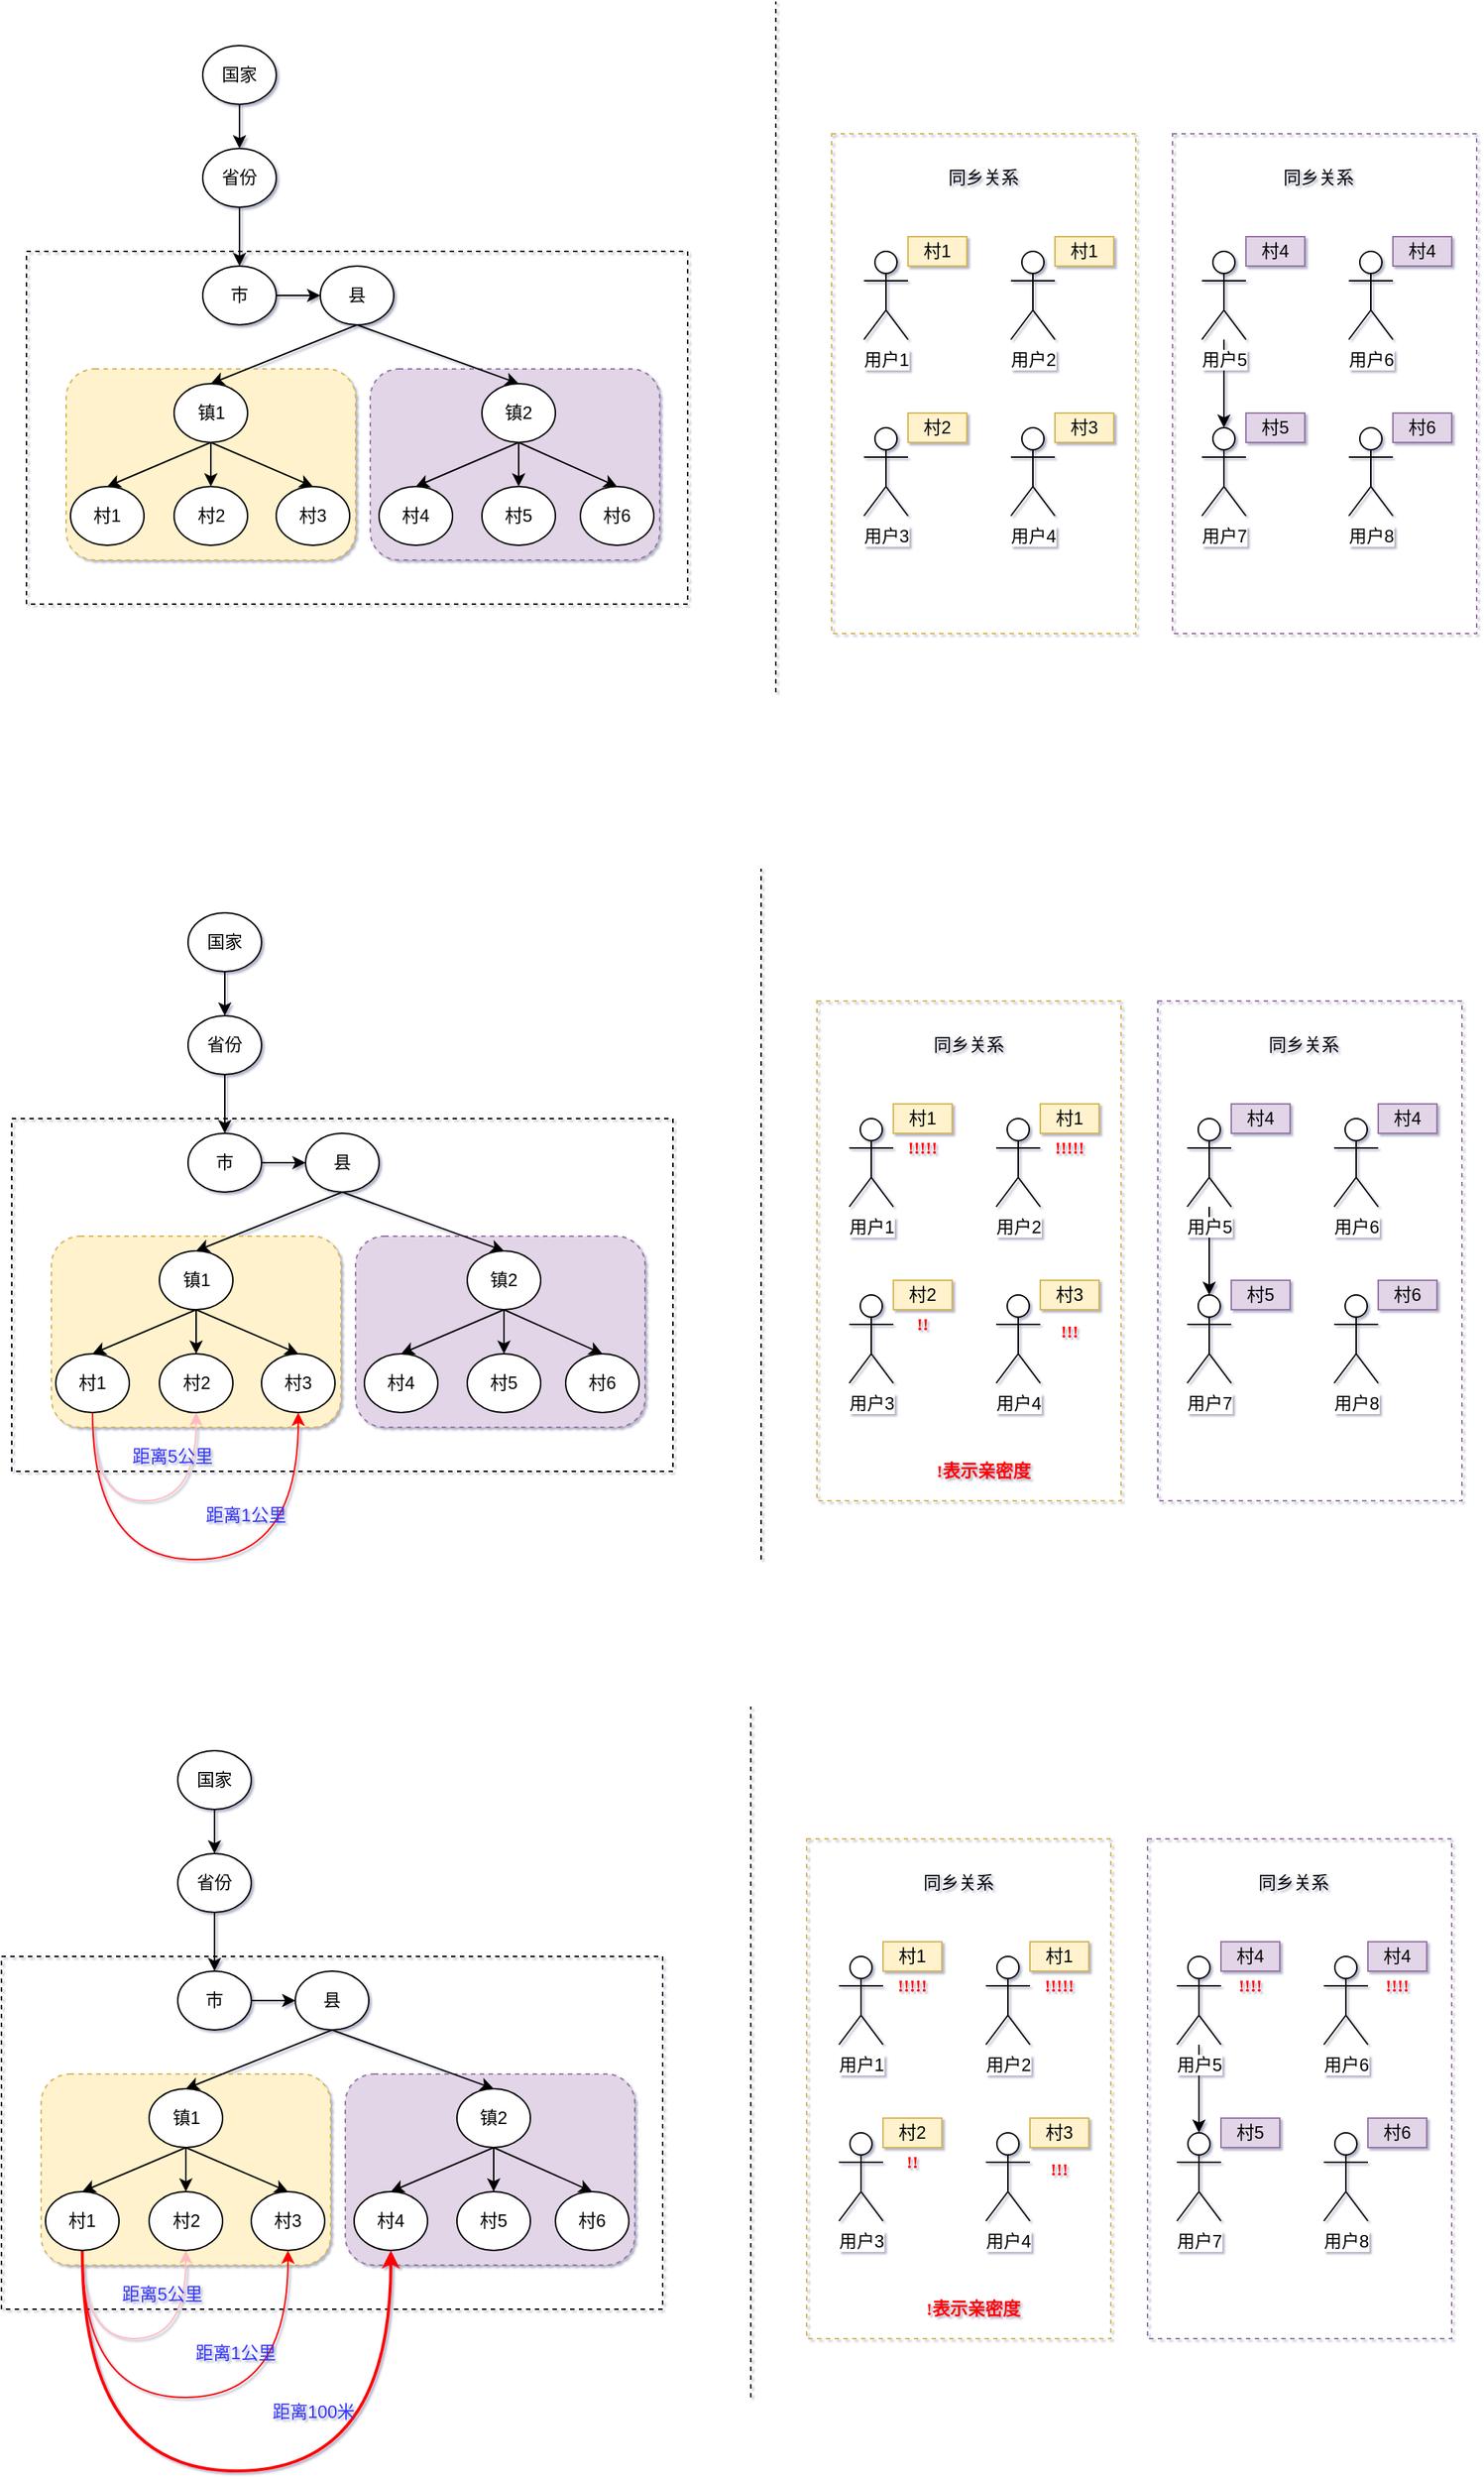 <mxfile version="12.9.7" type="github">
  <diagram id="hRy9wsmwXxr53SdmxjSP" name="第 1 页">
    <mxGraphModel dx="1186" dy="614" grid="1" gridSize="10" guides="1" tooltips="1" connect="1" arrows="1" fold="1" page="1" pageScale="1" pageWidth="3300" pageHeight="4681" math="0" shadow="1">
      <root>
        <mxCell id="0" />
        <mxCell id="1" parent="0" />
        <mxCell id="11CwNS61feHmALq-xR1u-52" value="" style="rounded=0;whiteSpace=wrap;html=1;dashed=1;fillColor=none;strokeColor=#d6b656;" vertex="1" parent="1">
          <mxGeometry x="668" y="200" width="207" height="340" as="geometry" />
        </mxCell>
        <mxCell id="11CwNS61feHmALq-xR1u-32" value="" style="rounded=0;whiteSpace=wrap;html=1;dashed=1;shadow=0;fillColor=none;" vertex="1" parent="1">
          <mxGeometry x="120" y="280" width="450" height="240" as="geometry" />
        </mxCell>
        <mxCell id="11CwNS61feHmALq-xR1u-31" value="" style="rounded=1;whiteSpace=wrap;html=1;dashed=1;fillColor=#e1d5e7;strokeColor=#9673a6;" vertex="1" parent="1">
          <mxGeometry x="354" y="360" width="197" height="130" as="geometry" />
        </mxCell>
        <mxCell id="11CwNS61feHmALq-xR1u-30" value="" style="rounded=1;whiteSpace=wrap;html=1;dashed=1;fillColor=#fff2cc;strokeColor=#d6b656;" vertex="1" parent="1">
          <mxGeometry x="147" y="360" width="197" height="130" as="geometry" />
        </mxCell>
        <mxCell id="11CwNS61feHmALq-xR1u-1" value="国家" style="ellipse;whiteSpace=wrap;html=1;" vertex="1" parent="1">
          <mxGeometry x="240" y="140" width="50" height="40" as="geometry" />
        </mxCell>
        <mxCell id="11CwNS61feHmALq-xR1u-14" style="rounded=0;orthogonalLoop=1;jettySize=auto;html=1;exitX=0.5;exitY=1;exitDx=0;exitDy=0;entryX=0.5;entryY=0;entryDx=0;entryDy=0;" edge="1" parent="1" source="11CwNS61feHmALq-xR1u-2" target="11CwNS61feHmALq-xR1u-4">
          <mxGeometry relative="1" as="geometry" />
        </mxCell>
        <mxCell id="11CwNS61feHmALq-xR1u-2" value="省份" style="ellipse;whiteSpace=wrap;html=1;" vertex="1" parent="1">
          <mxGeometry x="240" y="210" width="50" height="40" as="geometry" />
        </mxCell>
        <mxCell id="11CwNS61feHmALq-xR1u-15" style="edgeStyle=none;rounded=0;orthogonalLoop=1;jettySize=auto;html=1;exitX=1;exitY=0.5;exitDx=0;exitDy=0;" edge="1" parent="1" source="11CwNS61feHmALq-xR1u-4" target="11CwNS61feHmALq-xR1u-6">
          <mxGeometry relative="1" as="geometry" />
        </mxCell>
        <mxCell id="11CwNS61feHmALq-xR1u-4" value="市" style="ellipse;whiteSpace=wrap;html=1;" vertex="1" parent="1">
          <mxGeometry x="240" y="290" width="50" height="40" as="geometry" />
        </mxCell>
        <mxCell id="11CwNS61feHmALq-xR1u-16" style="edgeStyle=none;rounded=0;orthogonalLoop=1;jettySize=auto;html=1;exitX=0.5;exitY=1;exitDx=0;exitDy=0;entryX=0.5;entryY=0;entryDx=0;entryDy=0;" edge="1" parent="1" source="11CwNS61feHmALq-xR1u-6" target="11CwNS61feHmALq-xR1u-8">
          <mxGeometry relative="1" as="geometry" />
        </mxCell>
        <mxCell id="11CwNS61feHmALq-xR1u-17" style="edgeStyle=none;rounded=0;orthogonalLoop=1;jettySize=auto;html=1;exitX=0.5;exitY=1;exitDx=0;exitDy=0;entryX=0.5;entryY=0;entryDx=0;entryDy=0;" edge="1" parent="1" source="11CwNS61feHmALq-xR1u-6" target="11CwNS61feHmALq-xR1u-9">
          <mxGeometry relative="1" as="geometry" />
        </mxCell>
        <mxCell id="11CwNS61feHmALq-xR1u-6" value="县" style="ellipse;whiteSpace=wrap;html=1;" vertex="1" parent="1">
          <mxGeometry x="320" y="290" width="50" height="40" as="geometry" />
        </mxCell>
        <mxCell id="11CwNS61feHmALq-xR1u-18" style="edgeStyle=none;rounded=0;orthogonalLoop=1;jettySize=auto;html=1;exitX=0.5;exitY=1;exitDx=0;exitDy=0;entryX=0.5;entryY=0;entryDx=0;entryDy=0;" edge="1" parent="1" source="11CwNS61feHmALq-xR1u-8" target="11CwNS61feHmALq-xR1u-10">
          <mxGeometry relative="1" as="geometry" />
        </mxCell>
        <mxCell id="11CwNS61feHmALq-xR1u-19" style="edgeStyle=none;rounded=0;orthogonalLoop=1;jettySize=auto;html=1;exitX=0.5;exitY=1;exitDx=0;exitDy=0;entryX=0.5;entryY=0;entryDx=0;entryDy=0;" edge="1" parent="1" source="11CwNS61feHmALq-xR1u-8" target="11CwNS61feHmALq-xR1u-11">
          <mxGeometry relative="1" as="geometry" />
        </mxCell>
        <mxCell id="11CwNS61feHmALq-xR1u-42" style="edgeStyle=none;rounded=0;orthogonalLoop=1;jettySize=auto;html=1;exitX=0.5;exitY=1;exitDx=0;exitDy=0;" edge="1" parent="1" source="11CwNS61feHmALq-xR1u-8" target="11CwNS61feHmALq-xR1u-41">
          <mxGeometry relative="1" as="geometry" />
        </mxCell>
        <mxCell id="11CwNS61feHmALq-xR1u-8" value="镇1" style="ellipse;whiteSpace=wrap;html=1;" vertex="1" parent="1">
          <mxGeometry x="220.5" y="370" width="50" height="40" as="geometry" />
        </mxCell>
        <mxCell id="11CwNS61feHmALq-xR1u-20" style="edgeStyle=none;rounded=0;orthogonalLoop=1;jettySize=auto;html=1;exitX=0.5;exitY=1;exitDx=0;exitDy=0;entryX=0.5;entryY=0;entryDx=0;entryDy=0;" edge="1" parent="1" source="11CwNS61feHmALq-xR1u-9" target="11CwNS61feHmALq-xR1u-12">
          <mxGeometry relative="1" as="geometry" />
        </mxCell>
        <mxCell id="11CwNS61feHmALq-xR1u-24" style="edgeStyle=none;rounded=0;orthogonalLoop=1;jettySize=auto;html=1;exitX=0.5;exitY=1;exitDx=0;exitDy=0;entryX=0.5;entryY=0;entryDx=0;entryDy=0;" edge="1" parent="1" source="11CwNS61feHmALq-xR1u-9" target="11CwNS61feHmALq-xR1u-23">
          <mxGeometry relative="1" as="geometry" />
        </mxCell>
        <mxCell id="11CwNS61feHmALq-xR1u-44" style="edgeStyle=none;rounded=0;orthogonalLoop=1;jettySize=auto;html=1;exitX=0.5;exitY=1;exitDx=0;exitDy=0;" edge="1" parent="1" source="11CwNS61feHmALq-xR1u-9" target="11CwNS61feHmALq-xR1u-43">
          <mxGeometry relative="1" as="geometry" />
        </mxCell>
        <mxCell id="11CwNS61feHmALq-xR1u-9" value="镇2" style="ellipse;whiteSpace=wrap;html=1;" vertex="1" parent="1">
          <mxGeometry x="430" y="370" width="50" height="40" as="geometry" />
        </mxCell>
        <mxCell id="11CwNS61feHmALq-xR1u-10" value="村1" style="ellipse;whiteSpace=wrap;html=1;" vertex="1" parent="1">
          <mxGeometry x="150" y="440" width="50" height="40" as="geometry" />
        </mxCell>
        <mxCell id="11CwNS61feHmALq-xR1u-11" value="村3" style="ellipse;whiteSpace=wrap;html=1;" vertex="1" parent="1">
          <mxGeometry x="290" y="440" width="50" height="40" as="geometry" />
        </mxCell>
        <mxCell id="11CwNS61feHmALq-xR1u-12" value="村4" style="ellipse;whiteSpace=wrap;html=1;" vertex="1" parent="1">
          <mxGeometry x="360" y="440" width="50" height="40" as="geometry" />
        </mxCell>
        <mxCell id="11CwNS61feHmALq-xR1u-13" value="" style="endArrow=classic;html=1;exitX=0.5;exitY=1;exitDx=0;exitDy=0;entryX=0.5;entryY=0;entryDx=0;entryDy=0;" edge="1" parent="1" source="11CwNS61feHmALq-xR1u-1" target="11CwNS61feHmALq-xR1u-2">
          <mxGeometry width="50" height="50" relative="1" as="geometry">
            <mxPoint x="100" y="270" as="sourcePoint" />
            <mxPoint x="150" y="220" as="targetPoint" />
          </mxGeometry>
        </mxCell>
        <mxCell id="11CwNS61feHmALq-xR1u-21" value="" style="endArrow=none;dashed=1;html=1;" edge="1" parent="1">
          <mxGeometry width="50" height="50" relative="1" as="geometry">
            <mxPoint x="630" y="580" as="sourcePoint" />
            <mxPoint x="630" y="110" as="targetPoint" />
          </mxGeometry>
        </mxCell>
        <mxCell id="11CwNS61feHmALq-xR1u-22" value="用户1" style="shape=umlActor;verticalLabelPosition=bottom;labelBackgroundColor=#ffffff;verticalAlign=top;html=1;outlineConnect=0;" vertex="1" parent="1">
          <mxGeometry x="690" y="280" width="30" height="60" as="geometry" />
        </mxCell>
        <mxCell id="11CwNS61feHmALq-xR1u-23" value="村6" style="ellipse;whiteSpace=wrap;html=1;" vertex="1" parent="1">
          <mxGeometry x="497" y="440" width="50" height="40" as="geometry" />
        </mxCell>
        <mxCell id="11CwNS61feHmALq-xR1u-25" value="村1" style="text;html=1;strokeColor=#d6b656;fillColor=#fff2cc;align=center;verticalAlign=middle;whiteSpace=wrap;rounded=0;" vertex="1" parent="1">
          <mxGeometry x="720" y="270" width="40" height="20" as="geometry" />
        </mxCell>
        <mxCell id="11CwNS61feHmALq-xR1u-26" value="用户2" style="shape=umlActor;verticalLabelPosition=bottom;labelBackgroundColor=#ffffff;verticalAlign=top;html=1;outlineConnect=0;" vertex="1" parent="1">
          <mxGeometry x="790" y="280" width="30" height="60" as="geometry" />
        </mxCell>
        <mxCell id="11CwNS61feHmALq-xR1u-27" value="村1" style="text;html=1;strokeColor=#d6b656;fillColor=#fff2cc;align=center;verticalAlign=middle;whiteSpace=wrap;rounded=0;" vertex="1" parent="1">
          <mxGeometry x="820" y="270" width="40" height="20" as="geometry" />
        </mxCell>
        <mxCell id="11CwNS61feHmALq-xR1u-28" value="用户3" style="shape=umlActor;verticalLabelPosition=bottom;labelBackgroundColor=#ffffff;verticalAlign=top;html=1;outlineConnect=0;" vertex="1" parent="1">
          <mxGeometry x="690" y="400" width="30" height="60" as="geometry" />
        </mxCell>
        <mxCell id="11CwNS61feHmALq-xR1u-29" value="村2" style="text;html=1;strokeColor=#d6b656;fillColor=#fff2cc;align=center;verticalAlign=middle;whiteSpace=wrap;rounded=0;" vertex="1" parent="1">
          <mxGeometry x="720" y="390" width="40" height="20" as="geometry" />
        </mxCell>
        <mxCell id="11CwNS61feHmALq-xR1u-50" value="" style="edgeStyle=none;rounded=0;orthogonalLoop=1;jettySize=auto;html=1;" edge="1" parent="1" source="11CwNS61feHmALq-xR1u-33" target="11CwNS61feHmALq-xR1u-37">
          <mxGeometry relative="1" as="geometry" />
        </mxCell>
        <mxCell id="11CwNS61feHmALq-xR1u-33" value="用户5" style="shape=umlActor;verticalLabelPosition=bottom;labelBackgroundColor=#ffffff;verticalAlign=top;html=1;outlineConnect=0;" vertex="1" parent="1">
          <mxGeometry x="920" y="280" width="30" height="60" as="geometry" />
        </mxCell>
        <mxCell id="11CwNS61feHmALq-xR1u-34" value="村4" style="text;html=1;strokeColor=#9673a6;fillColor=#e1d5e7;align=center;verticalAlign=middle;whiteSpace=wrap;rounded=0;" vertex="1" parent="1">
          <mxGeometry x="950" y="270" width="40" height="20" as="geometry" />
        </mxCell>
        <mxCell id="11CwNS61feHmALq-xR1u-35" value="用户6" style="shape=umlActor;verticalLabelPosition=bottom;labelBackgroundColor=#ffffff;verticalAlign=top;html=1;outlineConnect=0;" vertex="1" parent="1">
          <mxGeometry x="1020" y="280" width="30" height="60" as="geometry" />
        </mxCell>
        <mxCell id="11CwNS61feHmALq-xR1u-36" value="村4" style="text;html=1;strokeColor=#9673a6;fillColor=#e1d5e7;align=center;verticalAlign=middle;whiteSpace=wrap;rounded=0;" vertex="1" parent="1">
          <mxGeometry x="1050" y="270" width="40" height="20" as="geometry" />
        </mxCell>
        <mxCell id="11CwNS61feHmALq-xR1u-37" value="用户7" style="shape=umlActor;verticalLabelPosition=bottom;labelBackgroundColor=#ffffff;verticalAlign=top;html=1;outlineConnect=0;" vertex="1" parent="1">
          <mxGeometry x="920" y="400" width="30" height="60" as="geometry" />
        </mxCell>
        <mxCell id="11CwNS61feHmALq-xR1u-38" value="村5" style="text;html=1;strokeColor=#9673a6;fillColor=#e1d5e7;align=center;verticalAlign=middle;whiteSpace=wrap;rounded=0;" vertex="1" parent="1">
          <mxGeometry x="950" y="390" width="40" height="20" as="geometry" />
        </mxCell>
        <mxCell id="11CwNS61feHmALq-xR1u-41" value="村2" style="ellipse;whiteSpace=wrap;html=1;" vertex="1" parent="1">
          <mxGeometry x="220.5" y="440" width="50" height="40" as="geometry" />
        </mxCell>
        <mxCell id="11CwNS61feHmALq-xR1u-43" value="村5" style="ellipse;whiteSpace=wrap;html=1;" vertex="1" parent="1">
          <mxGeometry x="430" y="440" width="50" height="40" as="geometry" />
        </mxCell>
        <mxCell id="11CwNS61feHmALq-xR1u-46" value="用户4" style="shape=umlActor;verticalLabelPosition=bottom;labelBackgroundColor=#ffffff;verticalAlign=top;html=1;outlineConnect=0;" vertex="1" parent="1">
          <mxGeometry x="790" y="400" width="30" height="60" as="geometry" />
        </mxCell>
        <mxCell id="11CwNS61feHmALq-xR1u-47" value="村3" style="text;html=1;strokeColor=#d6b656;fillColor=#fff2cc;align=center;verticalAlign=middle;whiteSpace=wrap;rounded=0;" vertex="1" parent="1">
          <mxGeometry x="820" y="390" width="40" height="20" as="geometry" />
        </mxCell>
        <mxCell id="11CwNS61feHmALq-xR1u-48" value="用户8" style="shape=umlActor;verticalLabelPosition=bottom;labelBackgroundColor=#ffffff;verticalAlign=top;html=1;outlineConnect=0;" vertex="1" parent="1">
          <mxGeometry x="1020" y="400" width="30" height="60" as="geometry" />
        </mxCell>
        <mxCell id="11CwNS61feHmALq-xR1u-49" value="村6" style="text;html=1;strokeColor=#9673a6;fillColor=#e1d5e7;align=center;verticalAlign=middle;whiteSpace=wrap;rounded=0;" vertex="1" parent="1">
          <mxGeometry x="1050" y="390" width="40" height="20" as="geometry" />
        </mxCell>
        <mxCell id="11CwNS61feHmALq-xR1u-53" value="" style="rounded=0;whiteSpace=wrap;html=1;dashed=1;fillColor=none;strokeColor=#9673a6;" vertex="1" parent="1">
          <mxGeometry x="900" y="200" width="207" height="340" as="geometry" />
        </mxCell>
        <mxCell id="11CwNS61feHmALq-xR1u-54" value="同乡关系" style="text;html=1;strokeColor=none;fillColor=none;align=center;verticalAlign=middle;whiteSpace=wrap;rounded=0;shadow=0;dashed=1;" vertex="1" parent="1">
          <mxGeometry x="742.25" y="220" width="58.5" height="20" as="geometry" />
        </mxCell>
        <mxCell id="11CwNS61feHmALq-xR1u-55" value="同乡关系" style="text;html=1;strokeColor=none;fillColor=none;align=center;verticalAlign=middle;whiteSpace=wrap;rounded=0;shadow=0;dashed=1;" vertex="1" parent="1">
          <mxGeometry x="970" y="220" width="58.5" height="20" as="geometry" />
        </mxCell>
        <mxCell id="11CwNS61feHmALq-xR1u-56" value="" style="rounded=0;whiteSpace=wrap;html=1;dashed=1;fillColor=none;strokeColor=#d6b656;" vertex="1" parent="1">
          <mxGeometry x="658" y="790" width="207" height="340" as="geometry" />
        </mxCell>
        <mxCell id="11CwNS61feHmALq-xR1u-57" value="" style="rounded=0;whiteSpace=wrap;html=1;dashed=1;shadow=0;fillColor=none;" vertex="1" parent="1">
          <mxGeometry x="110" y="870" width="450" height="240" as="geometry" />
        </mxCell>
        <mxCell id="11CwNS61feHmALq-xR1u-58" value="" style="rounded=1;whiteSpace=wrap;html=1;dashed=1;fillColor=#e1d5e7;strokeColor=#9673a6;" vertex="1" parent="1">
          <mxGeometry x="344" y="950" width="197" height="130" as="geometry" />
        </mxCell>
        <mxCell id="11CwNS61feHmALq-xR1u-59" value="" style="rounded=1;whiteSpace=wrap;html=1;dashed=1;fillColor=#fff2cc;strokeColor=#d6b656;" vertex="1" parent="1">
          <mxGeometry x="137" y="950" width="197" height="130" as="geometry" />
        </mxCell>
        <mxCell id="11CwNS61feHmALq-xR1u-60" value="国家" style="ellipse;whiteSpace=wrap;html=1;" vertex="1" parent="1">
          <mxGeometry x="230" y="730" width="50" height="40" as="geometry" />
        </mxCell>
        <mxCell id="11CwNS61feHmALq-xR1u-61" style="rounded=0;orthogonalLoop=1;jettySize=auto;html=1;exitX=0.5;exitY=1;exitDx=0;exitDy=0;entryX=0.5;entryY=0;entryDx=0;entryDy=0;" edge="1" parent="1" source="11CwNS61feHmALq-xR1u-62" target="11CwNS61feHmALq-xR1u-64">
          <mxGeometry relative="1" as="geometry" />
        </mxCell>
        <mxCell id="11CwNS61feHmALq-xR1u-62" value="省份" style="ellipse;whiteSpace=wrap;html=1;" vertex="1" parent="1">
          <mxGeometry x="230" y="800" width="50" height="40" as="geometry" />
        </mxCell>
        <mxCell id="11CwNS61feHmALq-xR1u-63" style="edgeStyle=none;rounded=0;orthogonalLoop=1;jettySize=auto;html=1;exitX=1;exitY=0.5;exitDx=0;exitDy=0;" edge="1" parent="1" source="11CwNS61feHmALq-xR1u-64" target="11CwNS61feHmALq-xR1u-67">
          <mxGeometry relative="1" as="geometry" />
        </mxCell>
        <mxCell id="11CwNS61feHmALq-xR1u-64" value="市" style="ellipse;whiteSpace=wrap;html=1;" vertex="1" parent="1">
          <mxGeometry x="230" y="880" width="50" height="40" as="geometry" />
        </mxCell>
        <mxCell id="11CwNS61feHmALq-xR1u-65" style="edgeStyle=none;rounded=0;orthogonalLoop=1;jettySize=auto;html=1;exitX=0.5;exitY=1;exitDx=0;exitDy=0;entryX=0.5;entryY=0;entryDx=0;entryDy=0;" edge="1" parent="1" source="11CwNS61feHmALq-xR1u-67" target="11CwNS61feHmALq-xR1u-71">
          <mxGeometry relative="1" as="geometry" />
        </mxCell>
        <mxCell id="11CwNS61feHmALq-xR1u-66" style="edgeStyle=none;rounded=0;orthogonalLoop=1;jettySize=auto;html=1;exitX=0.5;exitY=1;exitDx=0;exitDy=0;entryX=0.5;entryY=0;entryDx=0;entryDy=0;" edge="1" parent="1" source="11CwNS61feHmALq-xR1u-67" target="11CwNS61feHmALq-xR1u-75">
          <mxGeometry relative="1" as="geometry" />
        </mxCell>
        <mxCell id="11CwNS61feHmALq-xR1u-67" value="县" style="ellipse;whiteSpace=wrap;html=1;" vertex="1" parent="1">
          <mxGeometry x="310" y="880" width="50" height="40" as="geometry" />
        </mxCell>
        <mxCell id="11CwNS61feHmALq-xR1u-68" style="edgeStyle=none;rounded=0;orthogonalLoop=1;jettySize=auto;html=1;exitX=0.5;exitY=1;exitDx=0;exitDy=0;entryX=0.5;entryY=0;entryDx=0;entryDy=0;" edge="1" parent="1" source="11CwNS61feHmALq-xR1u-71" target="11CwNS61feHmALq-xR1u-76">
          <mxGeometry relative="1" as="geometry" />
        </mxCell>
        <mxCell id="11CwNS61feHmALq-xR1u-69" style="edgeStyle=none;rounded=0;orthogonalLoop=1;jettySize=auto;html=1;exitX=0.5;exitY=1;exitDx=0;exitDy=0;entryX=0.5;entryY=0;entryDx=0;entryDy=0;" edge="1" parent="1" source="11CwNS61feHmALq-xR1u-71" target="11CwNS61feHmALq-xR1u-77">
          <mxGeometry relative="1" as="geometry" />
        </mxCell>
        <mxCell id="11CwNS61feHmALq-xR1u-70" style="edgeStyle=none;rounded=0;orthogonalLoop=1;jettySize=auto;html=1;exitX=0.5;exitY=1;exitDx=0;exitDy=0;" edge="1" parent="1" source="11CwNS61feHmALq-xR1u-71" target="11CwNS61feHmALq-xR1u-95">
          <mxGeometry relative="1" as="geometry" />
        </mxCell>
        <mxCell id="11CwNS61feHmALq-xR1u-71" value="镇1" style="ellipse;whiteSpace=wrap;html=1;" vertex="1" parent="1">
          <mxGeometry x="210.5" y="960" width="50" height="40" as="geometry" />
        </mxCell>
        <mxCell id="11CwNS61feHmALq-xR1u-72" style="edgeStyle=none;rounded=0;orthogonalLoop=1;jettySize=auto;html=1;exitX=0.5;exitY=1;exitDx=0;exitDy=0;entryX=0.5;entryY=0;entryDx=0;entryDy=0;" edge="1" parent="1" source="11CwNS61feHmALq-xR1u-75" target="11CwNS61feHmALq-xR1u-78">
          <mxGeometry relative="1" as="geometry" />
        </mxCell>
        <mxCell id="11CwNS61feHmALq-xR1u-73" style="edgeStyle=none;rounded=0;orthogonalLoop=1;jettySize=auto;html=1;exitX=0.5;exitY=1;exitDx=0;exitDy=0;entryX=0.5;entryY=0;entryDx=0;entryDy=0;" edge="1" parent="1" source="11CwNS61feHmALq-xR1u-75" target="11CwNS61feHmALq-xR1u-82">
          <mxGeometry relative="1" as="geometry" />
        </mxCell>
        <mxCell id="11CwNS61feHmALq-xR1u-74" style="edgeStyle=none;rounded=0;orthogonalLoop=1;jettySize=auto;html=1;exitX=0.5;exitY=1;exitDx=0;exitDy=0;" edge="1" parent="1" source="11CwNS61feHmALq-xR1u-75" target="11CwNS61feHmALq-xR1u-96">
          <mxGeometry relative="1" as="geometry" />
        </mxCell>
        <mxCell id="11CwNS61feHmALq-xR1u-75" value="镇2" style="ellipse;whiteSpace=wrap;html=1;" vertex="1" parent="1">
          <mxGeometry x="420" y="960" width="50" height="40" as="geometry" />
        </mxCell>
        <mxCell id="11CwNS61feHmALq-xR1u-105" style="edgeStyle=orthogonalEdgeStyle;rounded=0;orthogonalLoop=1;jettySize=auto;html=1;exitX=0.5;exitY=1;exitDx=0;exitDy=0;entryX=0.5;entryY=1;entryDx=0;entryDy=0;curved=1;strokeColor=#FFBAC1;" edge="1" parent="1" source="11CwNS61feHmALq-xR1u-76" target="11CwNS61feHmALq-xR1u-95">
          <mxGeometry relative="1" as="geometry">
            <Array as="points">
              <mxPoint x="165" y="1130" />
              <mxPoint x="236" y="1130" />
            </Array>
          </mxGeometry>
        </mxCell>
        <mxCell id="11CwNS61feHmALq-xR1u-107" style="edgeStyle=orthogonalEdgeStyle;curved=1;rounded=0;orthogonalLoop=1;jettySize=auto;html=1;exitX=0.5;exitY=1;exitDx=0;exitDy=0;entryX=0.5;entryY=1;entryDx=0;entryDy=0;strokeColor=#FF0000;fontColor=#FF0000;" edge="1" parent="1" source="11CwNS61feHmALq-xR1u-76" target="11CwNS61feHmALq-xR1u-77">
          <mxGeometry relative="1" as="geometry">
            <Array as="points">
              <mxPoint x="165" y="1170" />
              <mxPoint x="305" y="1170" />
            </Array>
          </mxGeometry>
        </mxCell>
        <mxCell id="11CwNS61feHmALq-xR1u-76" value="村1" style="ellipse;whiteSpace=wrap;html=1;" vertex="1" parent="1">
          <mxGeometry x="140" y="1030" width="50" height="40" as="geometry" />
        </mxCell>
        <mxCell id="11CwNS61feHmALq-xR1u-77" value="村3" style="ellipse;whiteSpace=wrap;html=1;" vertex="1" parent="1">
          <mxGeometry x="280" y="1030" width="50" height="40" as="geometry" />
        </mxCell>
        <mxCell id="11CwNS61feHmALq-xR1u-78" value="村4" style="ellipse;whiteSpace=wrap;html=1;" vertex="1" parent="1">
          <mxGeometry x="350" y="1030" width="50" height="40" as="geometry" />
        </mxCell>
        <mxCell id="11CwNS61feHmALq-xR1u-79" value="" style="endArrow=classic;html=1;exitX=0.5;exitY=1;exitDx=0;exitDy=0;entryX=0.5;entryY=0;entryDx=0;entryDy=0;" edge="1" parent="1" source="11CwNS61feHmALq-xR1u-60" target="11CwNS61feHmALq-xR1u-62">
          <mxGeometry width="50" height="50" relative="1" as="geometry">
            <mxPoint x="90" y="860" as="sourcePoint" />
            <mxPoint x="140" y="810" as="targetPoint" />
          </mxGeometry>
        </mxCell>
        <mxCell id="11CwNS61feHmALq-xR1u-80" value="" style="endArrow=none;dashed=1;html=1;" edge="1" parent="1">
          <mxGeometry width="50" height="50" relative="1" as="geometry">
            <mxPoint x="620" y="1170" as="sourcePoint" />
            <mxPoint x="620" y="700" as="targetPoint" />
          </mxGeometry>
        </mxCell>
        <mxCell id="11CwNS61feHmALq-xR1u-81" value="用户1" style="shape=umlActor;verticalLabelPosition=bottom;labelBackgroundColor=#ffffff;verticalAlign=top;html=1;outlineConnect=0;" vertex="1" parent="1">
          <mxGeometry x="680" y="870" width="30" height="60" as="geometry" />
        </mxCell>
        <mxCell id="11CwNS61feHmALq-xR1u-82" value="村6" style="ellipse;whiteSpace=wrap;html=1;" vertex="1" parent="1">
          <mxGeometry x="487" y="1030" width="50" height="40" as="geometry" />
        </mxCell>
        <mxCell id="11CwNS61feHmALq-xR1u-83" value="村1" style="text;html=1;strokeColor=#d6b656;fillColor=#fff2cc;align=center;verticalAlign=middle;whiteSpace=wrap;rounded=0;" vertex="1" parent="1">
          <mxGeometry x="710" y="860" width="40" height="20" as="geometry" />
        </mxCell>
        <mxCell id="11CwNS61feHmALq-xR1u-84" value="用户2" style="shape=umlActor;verticalLabelPosition=bottom;labelBackgroundColor=#ffffff;verticalAlign=top;html=1;outlineConnect=0;" vertex="1" parent="1">
          <mxGeometry x="780" y="870" width="30" height="60" as="geometry" />
        </mxCell>
        <mxCell id="11CwNS61feHmALq-xR1u-85" value="村1" style="text;html=1;strokeColor=#d6b656;fillColor=#fff2cc;align=center;verticalAlign=middle;whiteSpace=wrap;rounded=0;" vertex="1" parent="1">
          <mxGeometry x="810" y="860" width="40" height="20" as="geometry" />
        </mxCell>
        <mxCell id="11CwNS61feHmALq-xR1u-86" value="用户3" style="shape=umlActor;verticalLabelPosition=bottom;labelBackgroundColor=#ffffff;verticalAlign=top;html=1;outlineConnect=0;" vertex="1" parent="1">
          <mxGeometry x="680" y="990" width="30" height="60" as="geometry" />
        </mxCell>
        <mxCell id="11CwNS61feHmALq-xR1u-87" value="村2" style="text;html=1;strokeColor=#d6b656;fillColor=#fff2cc;align=center;verticalAlign=middle;whiteSpace=wrap;rounded=0;" vertex="1" parent="1">
          <mxGeometry x="710" y="980" width="40" height="20" as="geometry" />
        </mxCell>
        <mxCell id="11CwNS61feHmALq-xR1u-88" value="" style="edgeStyle=none;rounded=0;orthogonalLoop=1;jettySize=auto;html=1;" edge="1" parent="1" source="11CwNS61feHmALq-xR1u-89" target="11CwNS61feHmALq-xR1u-93">
          <mxGeometry relative="1" as="geometry" />
        </mxCell>
        <mxCell id="11CwNS61feHmALq-xR1u-89" value="用户5" style="shape=umlActor;verticalLabelPosition=bottom;labelBackgroundColor=#ffffff;verticalAlign=top;html=1;outlineConnect=0;" vertex="1" parent="1">
          <mxGeometry x="910" y="870" width="30" height="60" as="geometry" />
        </mxCell>
        <mxCell id="11CwNS61feHmALq-xR1u-90" value="村4" style="text;html=1;strokeColor=#9673a6;fillColor=#e1d5e7;align=center;verticalAlign=middle;whiteSpace=wrap;rounded=0;" vertex="1" parent="1">
          <mxGeometry x="940" y="860" width="40" height="20" as="geometry" />
        </mxCell>
        <mxCell id="11CwNS61feHmALq-xR1u-91" value="用户6" style="shape=umlActor;verticalLabelPosition=bottom;labelBackgroundColor=#ffffff;verticalAlign=top;html=1;outlineConnect=0;" vertex="1" parent="1">
          <mxGeometry x="1010" y="870" width="30" height="60" as="geometry" />
        </mxCell>
        <mxCell id="11CwNS61feHmALq-xR1u-92" value="村4" style="text;html=1;strokeColor=#9673a6;fillColor=#e1d5e7;align=center;verticalAlign=middle;whiteSpace=wrap;rounded=0;" vertex="1" parent="1">
          <mxGeometry x="1040" y="860" width="40" height="20" as="geometry" />
        </mxCell>
        <mxCell id="11CwNS61feHmALq-xR1u-93" value="用户7" style="shape=umlActor;verticalLabelPosition=bottom;labelBackgroundColor=#ffffff;verticalAlign=top;html=1;outlineConnect=0;" vertex="1" parent="1">
          <mxGeometry x="910" y="990" width="30" height="60" as="geometry" />
        </mxCell>
        <mxCell id="11CwNS61feHmALq-xR1u-94" value="村5" style="text;html=1;strokeColor=#9673a6;fillColor=#e1d5e7;align=center;verticalAlign=middle;whiteSpace=wrap;rounded=0;" vertex="1" parent="1">
          <mxGeometry x="940" y="980" width="40" height="20" as="geometry" />
        </mxCell>
        <mxCell id="11CwNS61feHmALq-xR1u-95" value="村2" style="ellipse;whiteSpace=wrap;html=1;" vertex="1" parent="1">
          <mxGeometry x="210.5" y="1030" width="50" height="40" as="geometry" />
        </mxCell>
        <mxCell id="11CwNS61feHmALq-xR1u-96" value="村5" style="ellipse;whiteSpace=wrap;html=1;" vertex="1" parent="1">
          <mxGeometry x="420" y="1030" width="50" height="40" as="geometry" />
        </mxCell>
        <mxCell id="11CwNS61feHmALq-xR1u-97" value="用户4" style="shape=umlActor;verticalLabelPosition=bottom;labelBackgroundColor=#ffffff;verticalAlign=top;html=1;outlineConnect=0;" vertex="1" parent="1">
          <mxGeometry x="780" y="990" width="30" height="60" as="geometry" />
        </mxCell>
        <mxCell id="11CwNS61feHmALq-xR1u-98" value="村3" style="text;html=1;strokeColor=#d6b656;fillColor=#fff2cc;align=center;verticalAlign=middle;whiteSpace=wrap;rounded=0;" vertex="1" parent="1">
          <mxGeometry x="810" y="980" width="40" height="20" as="geometry" />
        </mxCell>
        <mxCell id="11CwNS61feHmALq-xR1u-99" value="用户8" style="shape=umlActor;verticalLabelPosition=bottom;labelBackgroundColor=#ffffff;verticalAlign=top;html=1;outlineConnect=0;" vertex="1" parent="1">
          <mxGeometry x="1010" y="990" width="30" height="60" as="geometry" />
        </mxCell>
        <mxCell id="11CwNS61feHmALq-xR1u-100" value="村6" style="text;html=1;strokeColor=#9673a6;fillColor=#e1d5e7;align=center;verticalAlign=middle;whiteSpace=wrap;rounded=0;" vertex="1" parent="1">
          <mxGeometry x="1040" y="980" width="40" height="20" as="geometry" />
        </mxCell>
        <mxCell id="11CwNS61feHmALq-xR1u-101" value="" style="rounded=0;whiteSpace=wrap;html=1;dashed=1;fillColor=none;strokeColor=#9673a6;" vertex="1" parent="1">
          <mxGeometry x="890" y="790" width="207" height="340" as="geometry" />
        </mxCell>
        <mxCell id="11CwNS61feHmALq-xR1u-102" value="同乡关系" style="text;html=1;strokeColor=none;fillColor=none;align=center;verticalAlign=middle;whiteSpace=wrap;rounded=0;shadow=0;dashed=1;" vertex="1" parent="1">
          <mxGeometry x="732.25" y="810" width="58.5" height="20" as="geometry" />
        </mxCell>
        <mxCell id="11CwNS61feHmALq-xR1u-103" value="同乡关系" style="text;html=1;strokeColor=none;fillColor=none;align=center;verticalAlign=middle;whiteSpace=wrap;rounded=0;shadow=0;dashed=1;" vertex="1" parent="1">
          <mxGeometry x="960" y="810" width="58.5" height="20" as="geometry" />
        </mxCell>
        <mxCell id="11CwNS61feHmALq-xR1u-108" value="距离5公里" style="text;html=1;strokeColor=none;fillColor=none;align=center;verticalAlign=middle;whiteSpace=wrap;rounded=0;shadow=0;dashed=1;fontColor=#3333FF;" vertex="1" parent="1">
          <mxGeometry x="190" y="1090" width="58.5" height="20" as="geometry" />
        </mxCell>
        <mxCell id="11CwNS61feHmALq-xR1u-109" value="距离1公里" style="text;html=1;strokeColor=none;fillColor=none;align=center;verticalAlign=middle;whiteSpace=wrap;rounded=0;shadow=0;dashed=1;fontColor=#3333FF;" vertex="1" parent="1">
          <mxGeometry x="240" y="1130" width="58.5" height="20" as="geometry" />
        </mxCell>
        <mxCell id="11CwNS61feHmALq-xR1u-111" value="!!!!!" style="text;strokeColor=none;fillColor=none;align=center;verticalAlign=middle;whiteSpace=wrap;rounded=0;shadow=0;dashed=1;fontColor=#FF0000;fontFamily=Verdana;fontStyle=1;" vertex="1" parent="1">
          <mxGeometry x="710" y="880" width="40" height="20" as="geometry" />
        </mxCell>
        <mxCell id="11CwNS61feHmALq-xR1u-112" value="!!!!!" style="text;strokeColor=none;fillColor=none;align=center;verticalAlign=middle;whiteSpace=wrap;rounded=0;shadow=0;dashed=1;fontColor=#FF0000;fontFamily=Verdana;fontStyle=1;" vertex="1" parent="1">
          <mxGeometry x="810" y="880" width="40" height="20" as="geometry" />
        </mxCell>
        <mxCell id="11CwNS61feHmALq-xR1u-113" value="!!!" style="text;strokeColor=none;fillColor=none;align=center;verticalAlign=middle;whiteSpace=wrap;rounded=0;shadow=0;dashed=1;fontColor=#FF0000;fontFamily=Verdana;fontStyle=1;" vertex="1" parent="1">
          <mxGeometry x="810" y="1005" width="40" height="20" as="geometry" />
        </mxCell>
        <mxCell id="11CwNS61feHmALq-xR1u-114" value="!!" style="text;strokeColor=none;fillColor=none;align=center;verticalAlign=middle;whiteSpace=wrap;rounded=0;shadow=0;dashed=1;fontColor=#FF0000;fontFamily=Verdana;fontStyle=1;" vertex="1" parent="1">
          <mxGeometry x="710" y="1000" width="40" height="20" as="geometry" />
        </mxCell>
        <mxCell id="11CwNS61feHmALq-xR1u-115" value="!表示亲密度" style="text;strokeColor=none;fillColor=none;align=center;verticalAlign=middle;whiteSpace=wrap;rounded=0;shadow=0;dashed=1;fontColor=#FF0000;fontFamily=Verdana;fontStyle=1;" vertex="1" parent="1">
          <mxGeometry x="701.13" y="1100" width="140.75" height="20" as="geometry" />
        </mxCell>
        <mxCell id="11CwNS61feHmALq-xR1u-116" value="" style="rounded=0;whiteSpace=wrap;html=1;dashed=1;fillColor=none;strokeColor=#d6b656;" vertex="1" parent="1">
          <mxGeometry x="651" y="1360" width="207" height="340" as="geometry" />
        </mxCell>
        <mxCell id="11CwNS61feHmALq-xR1u-117" value="" style="rounded=0;whiteSpace=wrap;html=1;dashed=1;shadow=0;fillColor=none;" vertex="1" parent="1">
          <mxGeometry x="103" y="1440" width="450" height="240" as="geometry" />
        </mxCell>
        <mxCell id="11CwNS61feHmALq-xR1u-118" value="" style="rounded=1;whiteSpace=wrap;html=1;dashed=1;fillColor=#e1d5e7;strokeColor=#9673a6;" vertex="1" parent="1">
          <mxGeometry x="337" y="1520" width="197" height="130" as="geometry" />
        </mxCell>
        <mxCell id="11CwNS61feHmALq-xR1u-119" value="" style="rounded=1;whiteSpace=wrap;html=1;dashed=1;fillColor=#fff2cc;strokeColor=#d6b656;" vertex="1" parent="1">
          <mxGeometry x="130" y="1520" width="197" height="130" as="geometry" />
        </mxCell>
        <mxCell id="11CwNS61feHmALq-xR1u-120" value="国家" style="ellipse;whiteSpace=wrap;html=1;" vertex="1" parent="1">
          <mxGeometry x="223" y="1300" width="50" height="40" as="geometry" />
        </mxCell>
        <mxCell id="11CwNS61feHmALq-xR1u-121" style="rounded=0;orthogonalLoop=1;jettySize=auto;html=1;exitX=0.5;exitY=1;exitDx=0;exitDy=0;entryX=0.5;entryY=0;entryDx=0;entryDy=0;" edge="1" parent="1" source="11CwNS61feHmALq-xR1u-122" target="11CwNS61feHmALq-xR1u-124">
          <mxGeometry relative="1" as="geometry" />
        </mxCell>
        <mxCell id="11CwNS61feHmALq-xR1u-122" value="省份" style="ellipse;whiteSpace=wrap;html=1;" vertex="1" parent="1">
          <mxGeometry x="223" y="1370" width="50" height="40" as="geometry" />
        </mxCell>
        <mxCell id="11CwNS61feHmALq-xR1u-123" style="edgeStyle=none;rounded=0;orthogonalLoop=1;jettySize=auto;html=1;exitX=1;exitY=0.5;exitDx=0;exitDy=0;" edge="1" parent="1" source="11CwNS61feHmALq-xR1u-124" target="11CwNS61feHmALq-xR1u-127">
          <mxGeometry relative="1" as="geometry" />
        </mxCell>
        <mxCell id="11CwNS61feHmALq-xR1u-124" value="市" style="ellipse;whiteSpace=wrap;html=1;" vertex="1" parent="1">
          <mxGeometry x="223" y="1450" width="50" height="40" as="geometry" />
        </mxCell>
        <mxCell id="11CwNS61feHmALq-xR1u-125" style="edgeStyle=none;rounded=0;orthogonalLoop=1;jettySize=auto;html=1;exitX=0.5;exitY=1;exitDx=0;exitDy=0;entryX=0.5;entryY=0;entryDx=0;entryDy=0;" edge="1" parent="1" source="11CwNS61feHmALq-xR1u-127" target="11CwNS61feHmALq-xR1u-131">
          <mxGeometry relative="1" as="geometry" />
        </mxCell>
        <mxCell id="11CwNS61feHmALq-xR1u-126" style="edgeStyle=none;rounded=0;orthogonalLoop=1;jettySize=auto;html=1;exitX=0.5;exitY=1;exitDx=0;exitDy=0;entryX=0.5;entryY=0;entryDx=0;entryDy=0;" edge="1" parent="1" source="11CwNS61feHmALq-xR1u-127" target="11CwNS61feHmALq-xR1u-135">
          <mxGeometry relative="1" as="geometry" />
        </mxCell>
        <mxCell id="11CwNS61feHmALq-xR1u-127" value="县" style="ellipse;whiteSpace=wrap;html=1;" vertex="1" parent="1">
          <mxGeometry x="303" y="1450" width="50" height="40" as="geometry" />
        </mxCell>
        <mxCell id="11CwNS61feHmALq-xR1u-128" style="edgeStyle=none;rounded=0;orthogonalLoop=1;jettySize=auto;html=1;exitX=0.5;exitY=1;exitDx=0;exitDy=0;entryX=0.5;entryY=0;entryDx=0;entryDy=0;" edge="1" parent="1" source="11CwNS61feHmALq-xR1u-131" target="11CwNS61feHmALq-xR1u-138">
          <mxGeometry relative="1" as="geometry" />
        </mxCell>
        <mxCell id="11CwNS61feHmALq-xR1u-129" style="edgeStyle=none;rounded=0;orthogonalLoop=1;jettySize=auto;html=1;exitX=0.5;exitY=1;exitDx=0;exitDy=0;entryX=0.5;entryY=0;entryDx=0;entryDy=0;" edge="1" parent="1" source="11CwNS61feHmALq-xR1u-131" target="11CwNS61feHmALq-xR1u-139">
          <mxGeometry relative="1" as="geometry" />
        </mxCell>
        <mxCell id="11CwNS61feHmALq-xR1u-130" style="edgeStyle=none;rounded=0;orthogonalLoop=1;jettySize=auto;html=1;exitX=0.5;exitY=1;exitDx=0;exitDy=0;" edge="1" parent="1" source="11CwNS61feHmALq-xR1u-131" target="11CwNS61feHmALq-xR1u-157">
          <mxGeometry relative="1" as="geometry" />
        </mxCell>
        <mxCell id="11CwNS61feHmALq-xR1u-131" value="镇1" style="ellipse;whiteSpace=wrap;html=1;" vertex="1" parent="1">
          <mxGeometry x="203.5" y="1530" width="50" height="40" as="geometry" />
        </mxCell>
        <mxCell id="11CwNS61feHmALq-xR1u-132" style="edgeStyle=none;rounded=0;orthogonalLoop=1;jettySize=auto;html=1;exitX=0.5;exitY=1;exitDx=0;exitDy=0;entryX=0.5;entryY=0;entryDx=0;entryDy=0;" edge="1" parent="1" source="11CwNS61feHmALq-xR1u-135" target="11CwNS61feHmALq-xR1u-140">
          <mxGeometry relative="1" as="geometry" />
        </mxCell>
        <mxCell id="11CwNS61feHmALq-xR1u-133" style="edgeStyle=none;rounded=0;orthogonalLoop=1;jettySize=auto;html=1;exitX=0.5;exitY=1;exitDx=0;exitDy=0;entryX=0.5;entryY=0;entryDx=0;entryDy=0;" edge="1" parent="1" source="11CwNS61feHmALq-xR1u-135" target="11CwNS61feHmALq-xR1u-144">
          <mxGeometry relative="1" as="geometry" />
        </mxCell>
        <mxCell id="11CwNS61feHmALq-xR1u-134" style="edgeStyle=none;rounded=0;orthogonalLoop=1;jettySize=auto;html=1;exitX=0.5;exitY=1;exitDx=0;exitDy=0;" edge="1" parent="1" source="11CwNS61feHmALq-xR1u-135" target="11CwNS61feHmALq-xR1u-158">
          <mxGeometry relative="1" as="geometry" />
        </mxCell>
        <mxCell id="11CwNS61feHmALq-xR1u-135" value="镇2" style="ellipse;whiteSpace=wrap;html=1;" vertex="1" parent="1">
          <mxGeometry x="413" y="1530" width="50" height="40" as="geometry" />
        </mxCell>
        <mxCell id="11CwNS61feHmALq-xR1u-136" style="edgeStyle=orthogonalEdgeStyle;rounded=0;orthogonalLoop=1;jettySize=auto;html=1;exitX=0.5;exitY=1;exitDx=0;exitDy=0;entryX=0.5;entryY=1;entryDx=0;entryDy=0;curved=1;strokeColor=#FFBAC1;" edge="1" parent="1" source="11CwNS61feHmALq-xR1u-138" target="11CwNS61feHmALq-xR1u-157">
          <mxGeometry relative="1" as="geometry">
            <Array as="points">
              <mxPoint x="158" y="1700" />
              <mxPoint x="229" y="1700" />
            </Array>
          </mxGeometry>
        </mxCell>
        <mxCell id="11CwNS61feHmALq-xR1u-137" style="edgeStyle=orthogonalEdgeStyle;curved=1;rounded=0;orthogonalLoop=1;jettySize=auto;html=1;exitX=0.5;exitY=1;exitDx=0;exitDy=0;entryX=0.5;entryY=1;entryDx=0;entryDy=0;strokeColor=#FF0000;fontColor=#FF0000;" edge="1" parent="1" source="11CwNS61feHmALq-xR1u-138" target="11CwNS61feHmALq-xR1u-139">
          <mxGeometry relative="1" as="geometry">
            <Array as="points">
              <mxPoint x="158" y="1740" />
              <mxPoint x="298" y="1740" />
            </Array>
          </mxGeometry>
        </mxCell>
        <mxCell id="11CwNS61feHmALq-xR1u-174" style="edgeStyle=orthogonalEdgeStyle;curved=1;rounded=0;orthogonalLoop=1;jettySize=auto;html=1;exitX=0.5;exitY=1;exitDx=0;exitDy=0;entryX=0.5;entryY=1;entryDx=0;entryDy=0;strokeColor=#FF0000;fontFamily=Verdana;fontColor=#3333FF;strokeWidth=2;" edge="1" parent="1" source="11CwNS61feHmALq-xR1u-138" target="11CwNS61feHmALq-xR1u-140">
          <mxGeometry relative="1" as="geometry">
            <Array as="points">
              <mxPoint x="158" y="1790" />
              <mxPoint x="368" y="1790" />
            </Array>
          </mxGeometry>
        </mxCell>
        <mxCell id="11CwNS61feHmALq-xR1u-138" value="村1" style="ellipse;whiteSpace=wrap;html=1;" vertex="1" parent="1">
          <mxGeometry x="133" y="1600" width="50" height="40" as="geometry" />
        </mxCell>
        <mxCell id="11CwNS61feHmALq-xR1u-139" value="村3" style="ellipse;whiteSpace=wrap;html=1;" vertex="1" parent="1">
          <mxGeometry x="273" y="1600" width="50" height="40" as="geometry" />
        </mxCell>
        <mxCell id="11CwNS61feHmALq-xR1u-140" value="村4" style="ellipse;whiteSpace=wrap;html=1;" vertex="1" parent="1">
          <mxGeometry x="343" y="1600" width="50" height="40" as="geometry" />
        </mxCell>
        <mxCell id="11CwNS61feHmALq-xR1u-141" value="" style="endArrow=classic;html=1;exitX=0.5;exitY=1;exitDx=0;exitDy=0;entryX=0.5;entryY=0;entryDx=0;entryDy=0;" edge="1" parent="1" source="11CwNS61feHmALq-xR1u-120" target="11CwNS61feHmALq-xR1u-122">
          <mxGeometry width="50" height="50" relative="1" as="geometry">
            <mxPoint x="83" y="1430" as="sourcePoint" />
            <mxPoint x="133" y="1380" as="targetPoint" />
          </mxGeometry>
        </mxCell>
        <mxCell id="11CwNS61feHmALq-xR1u-142" value="" style="endArrow=none;dashed=1;html=1;" edge="1" parent="1">
          <mxGeometry width="50" height="50" relative="1" as="geometry">
            <mxPoint x="613" y="1740" as="sourcePoint" />
            <mxPoint x="613" y="1270" as="targetPoint" />
          </mxGeometry>
        </mxCell>
        <mxCell id="11CwNS61feHmALq-xR1u-143" value="用户1" style="shape=umlActor;verticalLabelPosition=bottom;labelBackgroundColor=#ffffff;verticalAlign=top;html=1;outlineConnect=0;" vertex="1" parent="1">
          <mxGeometry x="673" y="1440" width="30" height="60" as="geometry" />
        </mxCell>
        <mxCell id="11CwNS61feHmALq-xR1u-144" value="村6" style="ellipse;whiteSpace=wrap;html=1;" vertex="1" parent="1">
          <mxGeometry x="480" y="1600" width="50" height="40" as="geometry" />
        </mxCell>
        <mxCell id="11CwNS61feHmALq-xR1u-145" value="村1" style="text;html=1;strokeColor=#d6b656;fillColor=#fff2cc;align=center;verticalAlign=middle;whiteSpace=wrap;rounded=0;" vertex="1" parent="1">
          <mxGeometry x="703" y="1430" width="40" height="20" as="geometry" />
        </mxCell>
        <mxCell id="11CwNS61feHmALq-xR1u-146" value="用户2" style="shape=umlActor;verticalLabelPosition=bottom;labelBackgroundColor=#ffffff;verticalAlign=top;html=1;outlineConnect=0;" vertex="1" parent="1">
          <mxGeometry x="773" y="1440" width="30" height="60" as="geometry" />
        </mxCell>
        <mxCell id="11CwNS61feHmALq-xR1u-147" value="村1" style="text;html=1;strokeColor=#d6b656;fillColor=#fff2cc;align=center;verticalAlign=middle;whiteSpace=wrap;rounded=0;" vertex="1" parent="1">
          <mxGeometry x="803" y="1430" width="40" height="20" as="geometry" />
        </mxCell>
        <mxCell id="11CwNS61feHmALq-xR1u-148" value="用户3" style="shape=umlActor;verticalLabelPosition=bottom;labelBackgroundColor=#ffffff;verticalAlign=top;html=1;outlineConnect=0;" vertex="1" parent="1">
          <mxGeometry x="673" y="1560" width="30" height="60" as="geometry" />
        </mxCell>
        <mxCell id="11CwNS61feHmALq-xR1u-149" value="村2" style="text;html=1;strokeColor=#d6b656;fillColor=#fff2cc;align=center;verticalAlign=middle;whiteSpace=wrap;rounded=0;" vertex="1" parent="1">
          <mxGeometry x="703" y="1550" width="40" height="20" as="geometry" />
        </mxCell>
        <mxCell id="11CwNS61feHmALq-xR1u-150" value="" style="edgeStyle=none;rounded=0;orthogonalLoop=1;jettySize=auto;html=1;" edge="1" parent="1" source="11CwNS61feHmALq-xR1u-151" target="11CwNS61feHmALq-xR1u-155">
          <mxGeometry relative="1" as="geometry" />
        </mxCell>
        <mxCell id="11CwNS61feHmALq-xR1u-151" value="用户5" style="shape=umlActor;verticalLabelPosition=bottom;labelBackgroundColor=#ffffff;verticalAlign=top;html=1;outlineConnect=0;" vertex="1" parent="1">
          <mxGeometry x="903" y="1440" width="30" height="60" as="geometry" />
        </mxCell>
        <mxCell id="11CwNS61feHmALq-xR1u-152" value="村4" style="text;html=1;strokeColor=#9673a6;fillColor=#e1d5e7;align=center;verticalAlign=middle;whiteSpace=wrap;rounded=0;" vertex="1" parent="1">
          <mxGeometry x="933" y="1430" width="40" height="20" as="geometry" />
        </mxCell>
        <mxCell id="11CwNS61feHmALq-xR1u-153" value="用户6" style="shape=umlActor;verticalLabelPosition=bottom;labelBackgroundColor=#ffffff;verticalAlign=top;html=1;outlineConnect=0;" vertex="1" parent="1">
          <mxGeometry x="1003" y="1440" width="30" height="60" as="geometry" />
        </mxCell>
        <mxCell id="11CwNS61feHmALq-xR1u-154" value="村4" style="text;html=1;strokeColor=#9673a6;fillColor=#e1d5e7;align=center;verticalAlign=middle;whiteSpace=wrap;rounded=0;" vertex="1" parent="1">
          <mxGeometry x="1033" y="1430" width="40" height="20" as="geometry" />
        </mxCell>
        <mxCell id="11CwNS61feHmALq-xR1u-155" value="用户7" style="shape=umlActor;verticalLabelPosition=bottom;labelBackgroundColor=#ffffff;verticalAlign=top;html=1;outlineConnect=0;" vertex="1" parent="1">
          <mxGeometry x="903" y="1560" width="30" height="60" as="geometry" />
        </mxCell>
        <mxCell id="11CwNS61feHmALq-xR1u-156" value="村5" style="text;html=1;strokeColor=#9673a6;fillColor=#e1d5e7;align=center;verticalAlign=middle;whiteSpace=wrap;rounded=0;" vertex="1" parent="1">
          <mxGeometry x="933" y="1550" width="40" height="20" as="geometry" />
        </mxCell>
        <mxCell id="11CwNS61feHmALq-xR1u-157" value="村2" style="ellipse;whiteSpace=wrap;html=1;" vertex="1" parent="1">
          <mxGeometry x="203.5" y="1600" width="50" height="40" as="geometry" />
        </mxCell>
        <mxCell id="11CwNS61feHmALq-xR1u-158" value="村5" style="ellipse;whiteSpace=wrap;html=1;" vertex="1" parent="1">
          <mxGeometry x="413" y="1600" width="50" height="40" as="geometry" />
        </mxCell>
        <mxCell id="11CwNS61feHmALq-xR1u-159" value="用户4" style="shape=umlActor;verticalLabelPosition=bottom;labelBackgroundColor=#ffffff;verticalAlign=top;html=1;outlineConnect=0;" vertex="1" parent="1">
          <mxGeometry x="773" y="1560" width="30" height="60" as="geometry" />
        </mxCell>
        <mxCell id="11CwNS61feHmALq-xR1u-160" value="村3" style="text;html=1;strokeColor=#d6b656;fillColor=#fff2cc;align=center;verticalAlign=middle;whiteSpace=wrap;rounded=0;" vertex="1" parent="1">
          <mxGeometry x="803" y="1550" width="40" height="20" as="geometry" />
        </mxCell>
        <mxCell id="11CwNS61feHmALq-xR1u-161" value="用户8" style="shape=umlActor;verticalLabelPosition=bottom;labelBackgroundColor=#ffffff;verticalAlign=top;html=1;outlineConnect=0;" vertex="1" parent="1">
          <mxGeometry x="1003" y="1560" width="30" height="60" as="geometry" />
        </mxCell>
        <mxCell id="11CwNS61feHmALq-xR1u-162" value="村6" style="text;html=1;strokeColor=#9673a6;fillColor=#e1d5e7;align=center;verticalAlign=middle;whiteSpace=wrap;rounded=0;" vertex="1" parent="1">
          <mxGeometry x="1033" y="1550" width="40" height="20" as="geometry" />
        </mxCell>
        <mxCell id="11CwNS61feHmALq-xR1u-163" value="" style="rounded=0;whiteSpace=wrap;html=1;dashed=1;fillColor=none;strokeColor=#9673a6;" vertex="1" parent="1">
          <mxGeometry x="883" y="1360" width="207" height="340" as="geometry" />
        </mxCell>
        <mxCell id="11CwNS61feHmALq-xR1u-164" value="同乡关系" style="text;html=1;strokeColor=none;fillColor=none;align=center;verticalAlign=middle;whiteSpace=wrap;rounded=0;shadow=0;dashed=1;" vertex="1" parent="1">
          <mxGeometry x="725.25" y="1380" width="58.5" height="20" as="geometry" />
        </mxCell>
        <mxCell id="11CwNS61feHmALq-xR1u-165" value="同乡关系" style="text;html=1;strokeColor=none;fillColor=none;align=center;verticalAlign=middle;whiteSpace=wrap;rounded=0;shadow=0;dashed=1;" vertex="1" parent="1">
          <mxGeometry x="953" y="1380" width="58.5" height="20" as="geometry" />
        </mxCell>
        <mxCell id="11CwNS61feHmALq-xR1u-166" value="距离5公里" style="text;html=1;strokeColor=none;fillColor=none;align=center;verticalAlign=middle;whiteSpace=wrap;rounded=0;shadow=0;dashed=1;fontColor=#3333FF;" vertex="1" parent="1">
          <mxGeometry x="183" y="1660" width="58.5" height="20" as="geometry" />
        </mxCell>
        <mxCell id="11CwNS61feHmALq-xR1u-167" value="距离1公里" style="text;html=1;strokeColor=none;fillColor=none;align=center;verticalAlign=middle;whiteSpace=wrap;rounded=0;shadow=0;dashed=1;fontColor=#3333FF;" vertex="1" parent="1">
          <mxGeometry x="233" y="1700" width="58.5" height="20" as="geometry" />
        </mxCell>
        <mxCell id="11CwNS61feHmALq-xR1u-168" value="!!!!!" style="text;strokeColor=none;fillColor=none;align=center;verticalAlign=middle;whiteSpace=wrap;rounded=0;shadow=0;dashed=1;fontColor=#FF0000;fontFamily=Verdana;fontStyle=1;" vertex="1" parent="1">
          <mxGeometry x="703" y="1450" width="40" height="20" as="geometry" />
        </mxCell>
        <mxCell id="11CwNS61feHmALq-xR1u-169" value="!!!!!" style="text;strokeColor=none;fillColor=none;align=center;verticalAlign=middle;whiteSpace=wrap;rounded=0;shadow=0;dashed=1;fontColor=#FF0000;fontFamily=Verdana;fontStyle=1;" vertex="1" parent="1">
          <mxGeometry x="803" y="1450" width="40" height="20" as="geometry" />
        </mxCell>
        <mxCell id="11CwNS61feHmALq-xR1u-170" value="!!!" style="text;strokeColor=none;fillColor=none;align=center;verticalAlign=middle;whiteSpace=wrap;rounded=0;shadow=0;dashed=1;fontColor=#FF0000;fontFamily=Verdana;fontStyle=1;" vertex="1" parent="1">
          <mxGeometry x="803" y="1575" width="40" height="20" as="geometry" />
        </mxCell>
        <mxCell id="11CwNS61feHmALq-xR1u-171" value="!!" style="text;strokeColor=none;fillColor=none;align=center;verticalAlign=middle;whiteSpace=wrap;rounded=0;shadow=0;dashed=1;fontColor=#FF0000;fontFamily=Verdana;fontStyle=1;" vertex="1" parent="1">
          <mxGeometry x="703" y="1570" width="40" height="20" as="geometry" />
        </mxCell>
        <mxCell id="11CwNS61feHmALq-xR1u-172" value="!表示亲密度" style="text;strokeColor=none;fillColor=none;align=center;verticalAlign=middle;whiteSpace=wrap;rounded=0;shadow=0;dashed=1;fontColor=#FF0000;fontFamily=Verdana;fontStyle=1;" vertex="1" parent="1">
          <mxGeometry x="694.13" y="1670" width="140.75" height="20" as="geometry" />
        </mxCell>
        <mxCell id="11CwNS61feHmALq-xR1u-175" value="距离100米" style="text;html=1;strokeColor=none;fillColor=none;align=center;verticalAlign=middle;whiteSpace=wrap;rounded=0;shadow=0;dashed=1;fontColor=#3333FF;" vertex="1" parent="1">
          <mxGeometry x="285.75" y="1740" width="58.5" height="20" as="geometry" />
        </mxCell>
        <mxCell id="11CwNS61feHmALq-xR1u-176" value="!!!!" style="text;strokeColor=none;fillColor=none;align=center;verticalAlign=middle;whiteSpace=wrap;rounded=0;shadow=0;dashed=1;fontColor=#FF0000;fontFamily=Verdana;fontStyle=1;" vertex="1" parent="1">
          <mxGeometry x="933" y="1450" width="40" height="20" as="geometry" />
        </mxCell>
        <mxCell id="11CwNS61feHmALq-xR1u-177" value="!!!!" style="text;strokeColor=none;fillColor=none;align=center;verticalAlign=middle;whiteSpace=wrap;rounded=0;shadow=0;dashed=1;fontColor=#FF0000;fontFamily=Verdana;fontStyle=1;" vertex="1" parent="1">
          <mxGeometry x="1033" y="1450" width="40" height="20" as="geometry" />
        </mxCell>
      </root>
    </mxGraphModel>
  </diagram>
</mxfile>
